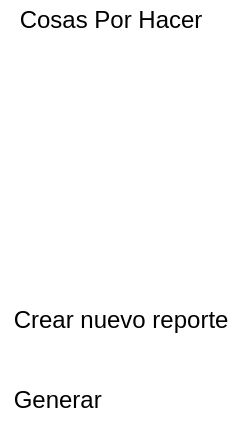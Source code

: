 <mxfile>
    <diagram id="W6fl_zj3yXNhoZGKgfe4" name="Page-1">
        <mxGraphModel dx="1118" dy="910" grid="1" gridSize="10" guides="1" tooltips="1" connect="1" arrows="1" fold="1" page="1" pageScale="1" pageWidth="827" pageHeight="1169" math="0" shadow="0">
            <root>
                <mxCell id="0"/>
                <mxCell id="1" parent="0"/>
                <mxCell id="2" value="Cosas Por Hacer" style="text;html=1;resizable=0;autosize=1;align=center;verticalAlign=middle;points=[];fillColor=none;strokeColor=none;rounded=0;" parent="1" vertex="1">
                    <mxGeometry x="100" y="100" width="110" height="20" as="geometry"/>
                </mxCell>
                <mxCell id="3" value="Crear nuevo reporte" style="text;html=1;resizable=0;autosize=1;align=center;verticalAlign=middle;points=[];fillColor=none;strokeColor=none;rounded=0;" parent="1" vertex="1">
                    <mxGeometry x="100" y="250" width="120" height="20" as="geometry"/>
                </mxCell>
                <mxCell id="4" value="Generar&amp;nbsp;" style="text;html=1;resizable=0;autosize=1;align=center;verticalAlign=middle;points=[];fillColor=none;strokeColor=none;rounded=0;" parent="1" vertex="1">
                    <mxGeometry x="100" y="290" width="60" height="20" as="geometry"/>
                </mxCell>
            </root>
        </mxGraphModel>
    </diagram>
</mxfile>